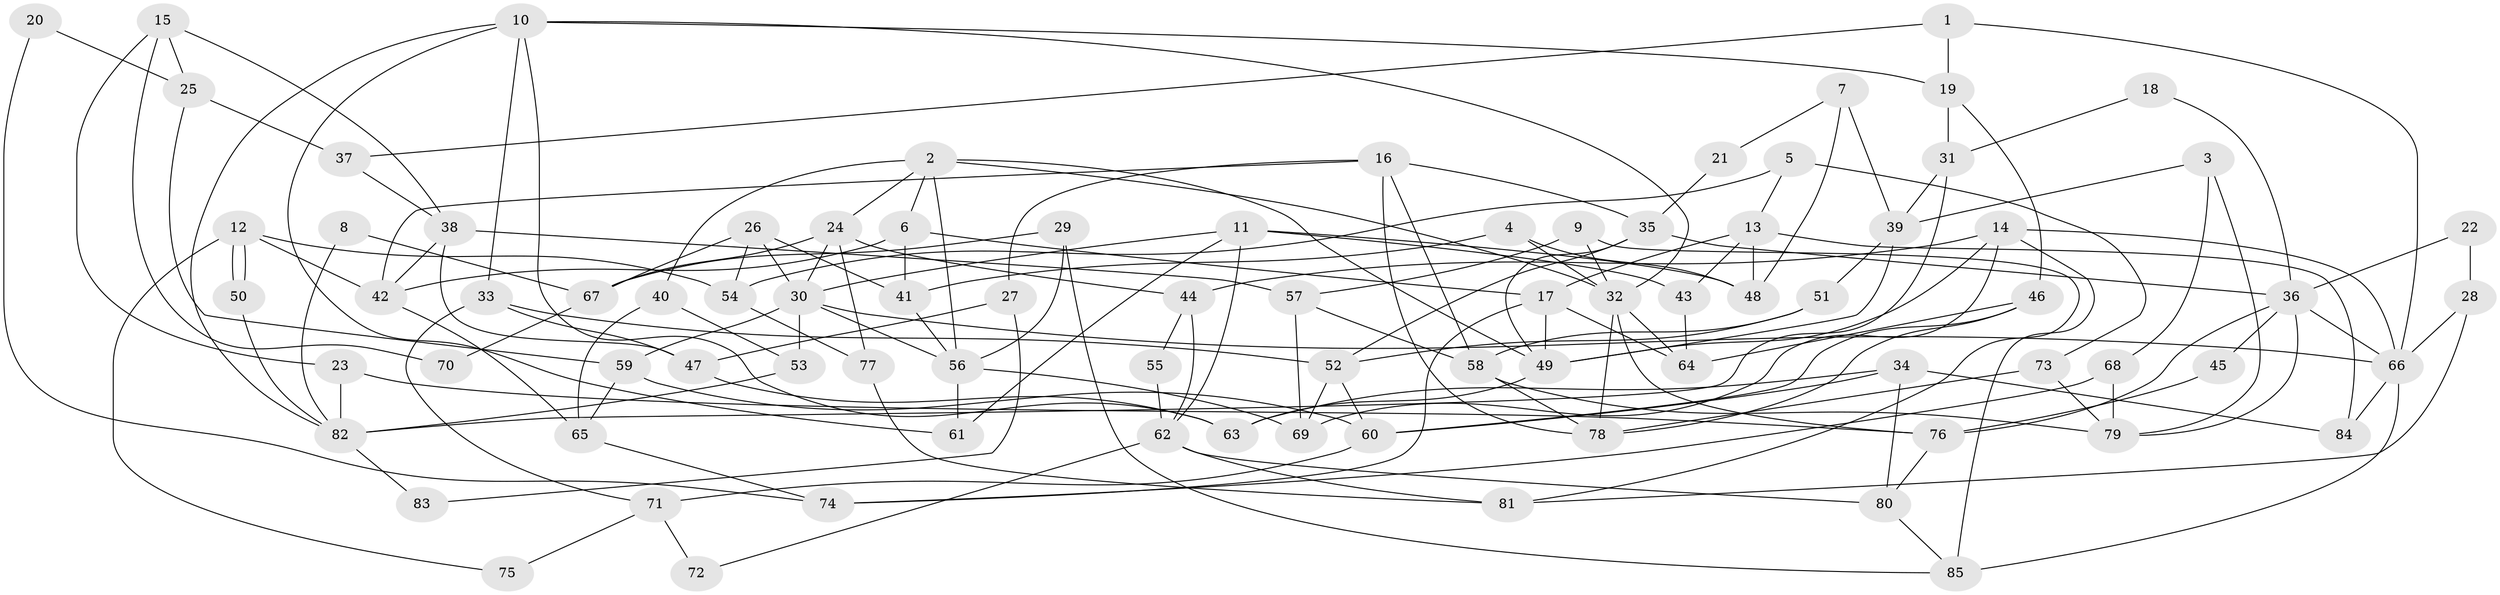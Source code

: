 // Generated by graph-tools (version 1.1) at 2025/50/03/09/25 03:50:05]
// undirected, 85 vertices, 170 edges
graph export_dot {
graph [start="1"]
  node [color=gray90,style=filled];
  1;
  2;
  3;
  4;
  5;
  6;
  7;
  8;
  9;
  10;
  11;
  12;
  13;
  14;
  15;
  16;
  17;
  18;
  19;
  20;
  21;
  22;
  23;
  24;
  25;
  26;
  27;
  28;
  29;
  30;
  31;
  32;
  33;
  34;
  35;
  36;
  37;
  38;
  39;
  40;
  41;
  42;
  43;
  44;
  45;
  46;
  47;
  48;
  49;
  50;
  51;
  52;
  53;
  54;
  55;
  56;
  57;
  58;
  59;
  60;
  61;
  62;
  63;
  64;
  65;
  66;
  67;
  68;
  69;
  70;
  71;
  72;
  73;
  74;
  75;
  76;
  77;
  78;
  79;
  80;
  81;
  82;
  83;
  84;
  85;
  1 -- 37;
  1 -- 66;
  1 -- 19;
  2 -- 6;
  2 -- 32;
  2 -- 24;
  2 -- 40;
  2 -- 49;
  2 -- 56;
  3 -- 39;
  3 -- 79;
  3 -- 68;
  4 -- 41;
  4 -- 32;
  4 -- 48;
  5 -- 54;
  5 -- 73;
  5 -- 13;
  6 -- 41;
  6 -- 42;
  6 -- 17;
  7 -- 48;
  7 -- 39;
  7 -- 21;
  8 -- 82;
  8 -- 67;
  9 -- 57;
  9 -- 32;
  9 -- 81;
  10 -- 63;
  10 -- 19;
  10 -- 32;
  10 -- 33;
  10 -- 61;
  10 -- 82;
  11 -- 30;
  11 -- 61;
  11 -- 43;
  11 -- 48;
  11 -- 62;
  12 -- 50;
  12 -- 50;
  12 -- 42;
  12 -- 54;
  12 -- 75;
  13 -- 48;
  13 -- 17;
  13 -- 43;
  13 -- 84;
  14 -- 49;
  14 -- 66;
  14 -- 44;
  14 -- 69;
  14 -- 85;
  15 -- 38;
  15 -- 23;
  15 -- 25;
  15 -- 70;
  16 -- 35;
  16 -- 78;
  16 -- 27;
  16 -- 42;
  16 -- 58;
  17 -- 49;
  17 -- 64;
  17 -- 74;
  18 -- 36;
  18 -- 31;
  19 -- 46;
  19 -- 31;
  20 -- 74;
  20 -- 25;
  21 -- 35;
  22 -- 36;
  22 -- 28;
  23 -- 76;
  23 -- 82;
  24 -- 77;
  24 -- 30;
  24 -- 44;
  24 -- 67;
  25 -- 59;
  25 -- 37;
  26 -- 67;
  26 -- 30;
  26 -- 41;
  26 -- 54;
  27 -- 47;
  27 -- 83;
  28 -- 81;
  28 -- 66;
  29 -- 85;
  29 -- 56;
  29 -- 67;
  30 -- 53;
  30 -- 56;
  30 -- 59;
  30 -- 66;
  31 -- 39;
  31 -- 82;
  32 -- 64;
  32 -- 76;
  32 -- 78;
  33 -- 52;
  33 -- 47;
  33 -- 71;
  34 -- 80;
  34 -- 60;
  34 -- 63;
  34 -- 84;
  35 -- 49;
  35 -- 36;
  35 -- 52;
  36 -- 66;
  36 -- 76;
  36 -- 45;
  36 -- 79;
  37 -- 38;
  38 -- 47;
  38 -- 57;
  38 -- 42;
  39 -- 49;
  39 -- 51;
  40 -- 65;
  40 -- 53;
  41 -- 56;
  42 -- 65;
  43 -- 64;
  44 -- 55;
  44 -- 62;
  45 -- 76;
  46 -- 64;
  46 -- 78;
  46 -- 60;
  47 -- 63;
  49 -- 63;
  50 -- 82;
  51 -- 58;
  51 -- 52;
  52 -- 69;
  52 -- 60;
  53 -- 82;
  54 -- 77;
  55 -- 62;
  56 -- 61;
  56 -- 69;
  57 -- 58;
  57 -- 69;
  58 -- 79;
  58 -- 78;
  59 -- 60;
  59 -- 65;
  60 -- 71;
  62 -- 72;
  62 -- 80;
  62 -- 81;
  65 -- 74;
  66 -- 84;
  66 -- 85;
  67 -- 70;
  68 -- 74;
  68 -- 79;
  71 -- 72;
  71 -- 75;
  73 -- 78;
  73 -- 79;
  76 -- 80;
  77 -- 81;
  80 -- 85;
  82 -- 83;
}
